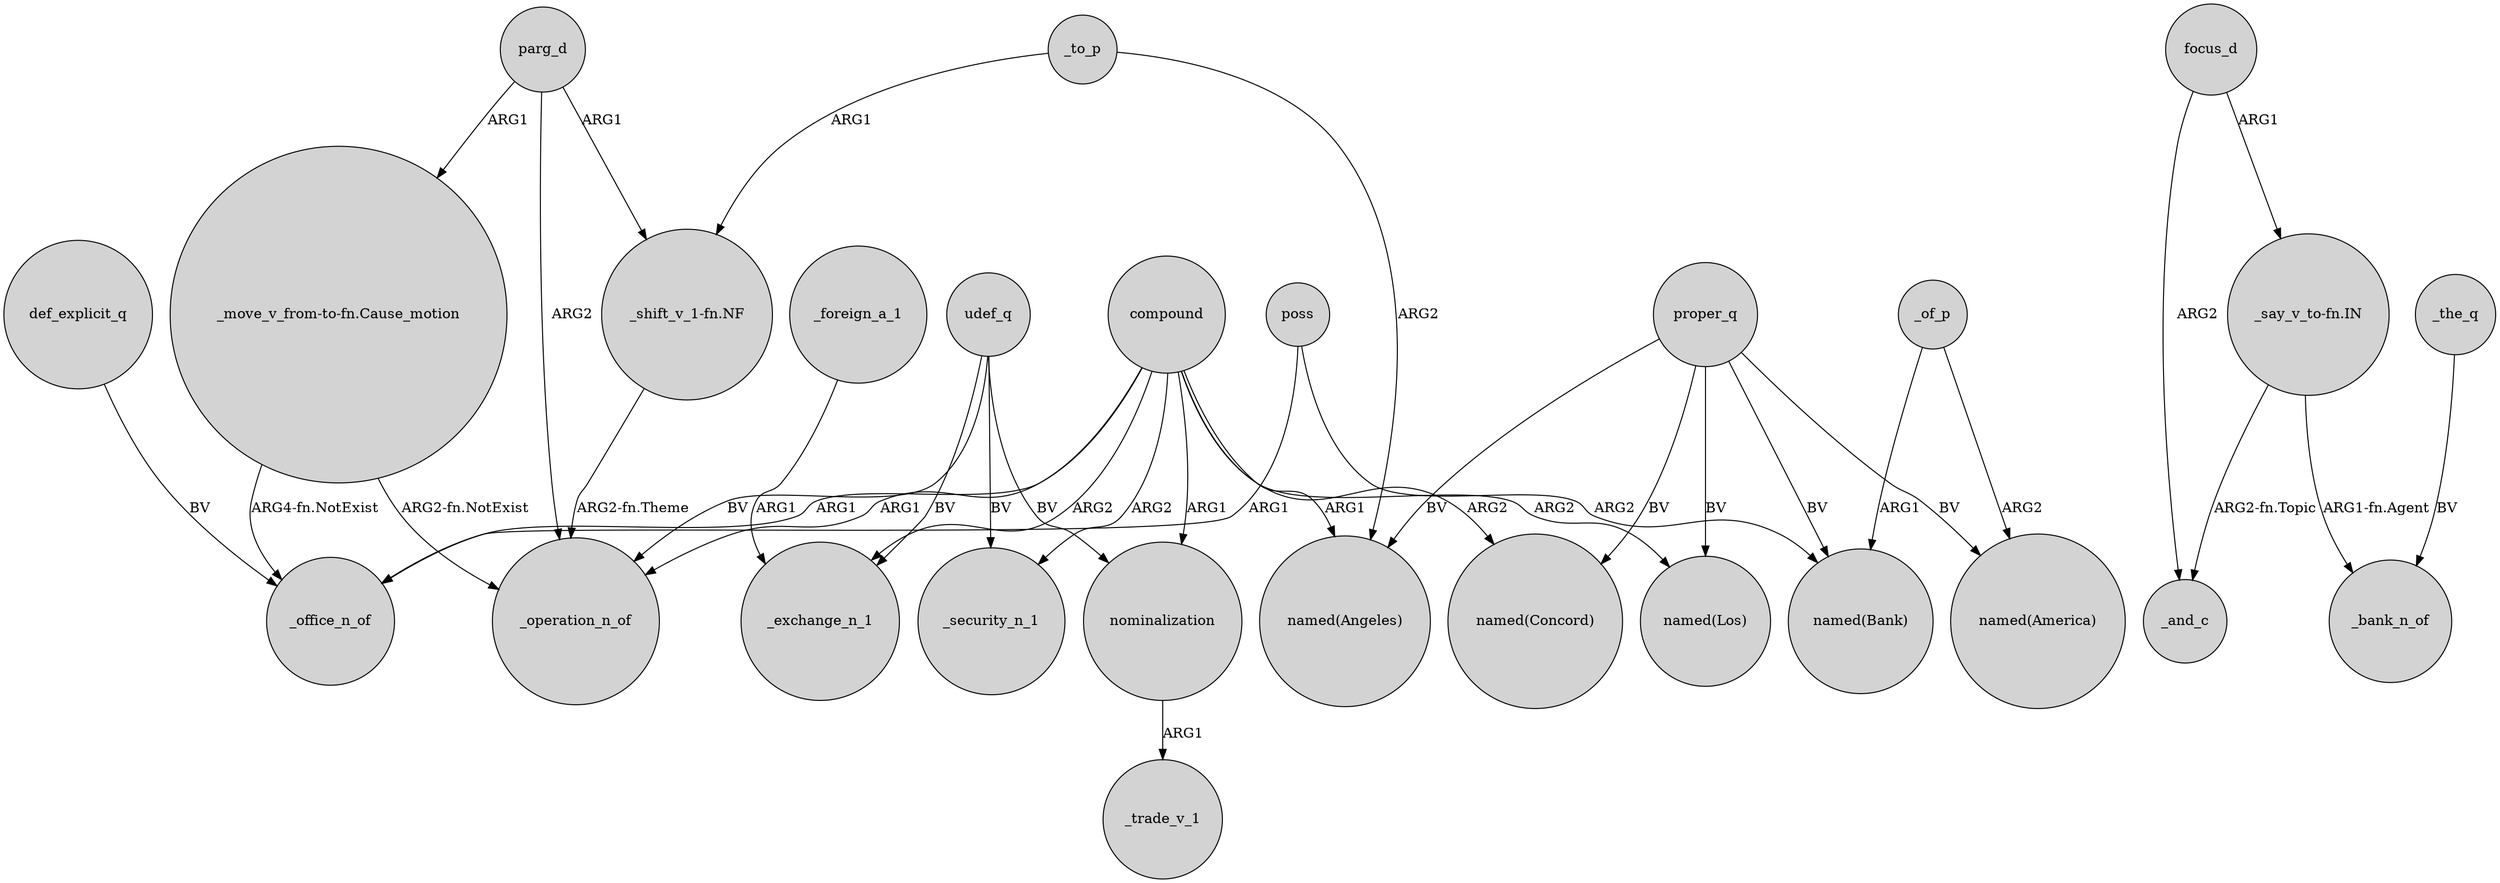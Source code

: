 digraph {
	node [shape=circle style=filled]
	compound -> _operation_n_of [label=ARG1]
	parg_d -> _operation_n_of [label=ARG2]
	proper_q -> "named(Concord)" [label=BV]
	compound -> "named(Los)" [label=ARG2]
	_foreign_a_1 -> _exchange_n_1 [label=ARG1]
	proper_q -> "named(Los)" [label=BV]
	def_explicit_q -> _office_n_of [label=BV]
	compound -> _security_n_1 [label=ARG2]
	"_move_v_from-to-fn.Cause_motion" -> _office_n_of [label="ARG4-fn.NotExist"]
	parg_d -> "_move_v_from-to-fn.Cause_motion" [label=ARG1]
	compound -> _office_n_of [label=ARG1]
	_of_p -> "named(America)" [label=ARG2]
	nominalization -> _trade_v_1 [label=ARG1]
	compound -> _exchange_n_1 [label=ARG2]
	focus_d -> _and_c [label=ARG2]
	focus_d -> "_say_v_to-fn.IN" [label=ARG1]
	compound -> "named(Angeles)" [label=ARG1]
	proper_q -> "named(Bank)" [label=BV]
	_the_q -> _bank_n_of [label=BV]
	_of_p -> "named(Bank)" [label=ARG1]
	poss -> "named(Bank)" [label=ARG2]
	"_move_v_from-to-fn.Cause_motion" -> _operation_n_of [label="ARG2-fn.NotExist"]
	_to_p -> "named(Angeles)" [label=ARG2]
	"_shift_v_1-fn.NF" -> _operation_n_of [label="ARG2-fn.Theme"]
	"_say_v_to-fn.IN" -> _and_c [label="ARG2-fn.Topic"]
	compound -> "named(Concord)" [label=ARG2]
	poss -> _office_n_of [label=ARG1]
	udef_q -> nominalization [label=BV]
	_to_p -> "_shift_v_1-fn.NF" [label=ARG1]
	"_say_v_to-fn.IN" -> _bank_n_of [label="ARG1-fn.Agent"]
	proper_q -> "named(Angeles)" [label=BV]
	udef_q -> _exchange_n_1 [label=BV]
	parg_d -> "_shift_v_1-fn.NF" [label=ARG1]
	compound -> nominalization [label=ARG1]
	udef_q -> _operation_n_of [label=BV]
	proper_q -> "named(America)" [label=BV]
	udef_q -> _security_n_1 [label=BV]
}
